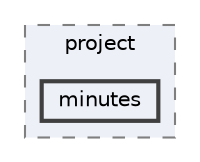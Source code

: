 digraph "doc/src/contents/project/minutes"
{
 // LATEX_PDF_SIZE
  bgcolor="transparent";
  edge [fontname=Helvetica,fontsize=10,labelfontname=Helvetica,labelfontsize=10];
  node [fontname=Helvetica,fontsize=10,shape=box,height=0.2,width=0.4];
  compound=true
  subgraph clusterdir_a748bd10570192ad439f91b31ab4c732 {
    graph [ bgcolor="#edf0f7", pencolor="grey50", label="project", fontname=Helvetica,fontsize=10 style="filled,dashed", URL="dir_a748bd10570192ad439f91b31ab4c732.html",tooltip=""]
  dir_e3f2f6ff613e9cd982a5d169f7a08353 [label="minutes", fillcolor="#edf0f7", color="grey25", style="filled,bold", URL="dir_e3f2f6ff613e9cd982a5d169f7a08353.html",tooltip=""];
  }
}
